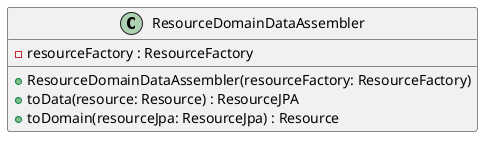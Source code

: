 @startuml
'Attribute syntax: <visibility> <name> : <type> <multiplicity> = <default>
'Method syntax: <visibility> <name (parameter-list)> : <return-type> - For simplicity the type of the parameter-list is not specified

class ResourceDomainDataAssembler {
    - resourceFactory : ResourceFactory

    + ResourceDomainDataAssembler(resourceFactory: ResourceFactory)
    + toData(resource: Resource) : ResourceJPA
    + toDomain(resourceJpa: ResourceJpa) : Resource
}

@enduml
